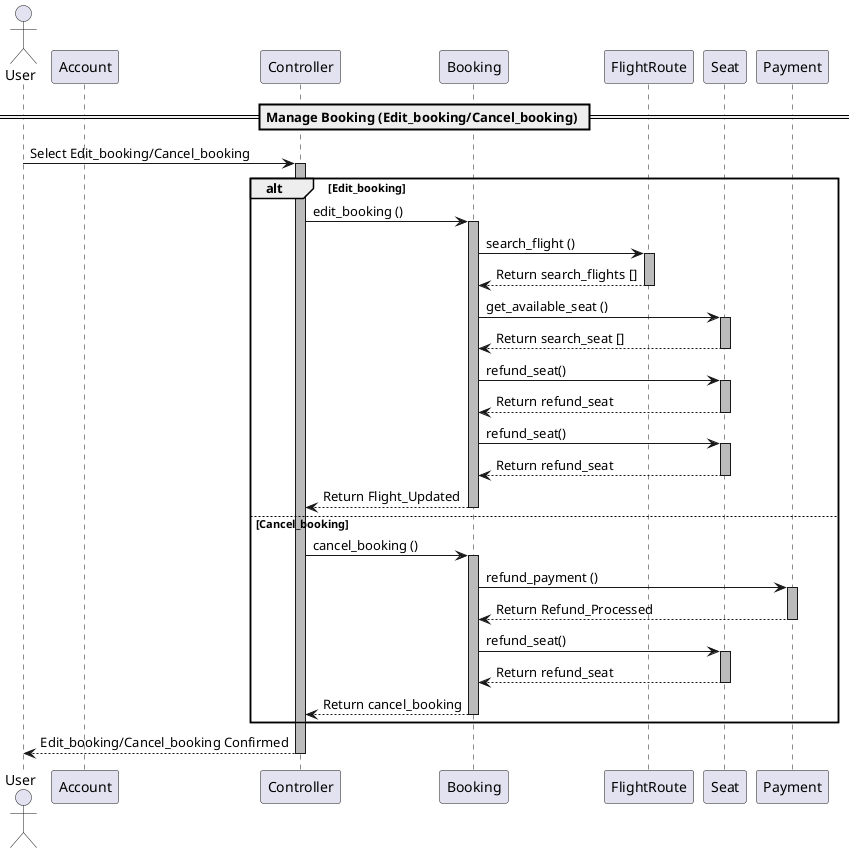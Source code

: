 @startuml
actor "User" as user
participant Account
participant Controller
participant Booking
participant FlightRoute
participant Seat
participant Payment

== Manage Booking (Edit_booking/Cancel_booking) ==

user -> Controller: Select Edit_booking/Cancel_booking
activate Controller #BBBBBB
alt Edit_booking
    Controller -> Booking: edit_booking ()
    activate Booking #BBBBBB
    Booking -> FlightRoute: search_flight ()
    activate FlightRoute #BBBBBB
    FlightRoute --> Booking: Return search_flights []
    deactivate FlightRoute
    Booking -> Seat:get_available_seat ()
    activate Seat #BBBBBB
    Seat --> Booking:Return search_seat []
    deactivate Seat
    Booking -> Seat:refund_seat()
    activate Seat #BBBBBB
    Seat--> Booking:Return refund_seat
    deactivate Seat
    Booking -> Seat:refund_seat()
    activate Seat #BBBBBB
    Seat--> Booking:Return refund_seat
    deactivate Seat
    Booking --> Controller: Return Flight_Updated
    deactivate Booking

else Cancel_booking
    Controller -> Booking: cancel_booking ()
    activate Booking #BBBBBB
    Booking -> Payment: refund_payment ()
    activate Payment #BBBBBB
    Payment --> Booking: Return Refund_Processed
    deactivate Payment
    Booking -> Seat:refund_seat()
    activate Seat #BBBBBB
    Seat--> Booking:Return refund_seat
    deactivate Seat
    Booking --> Controller: Return cancel_booking
    
    deactivate Booking
    
end

Controller -->user: Edit_booking/Cancel_booking Confirmed
deactivate Controller
@enduml